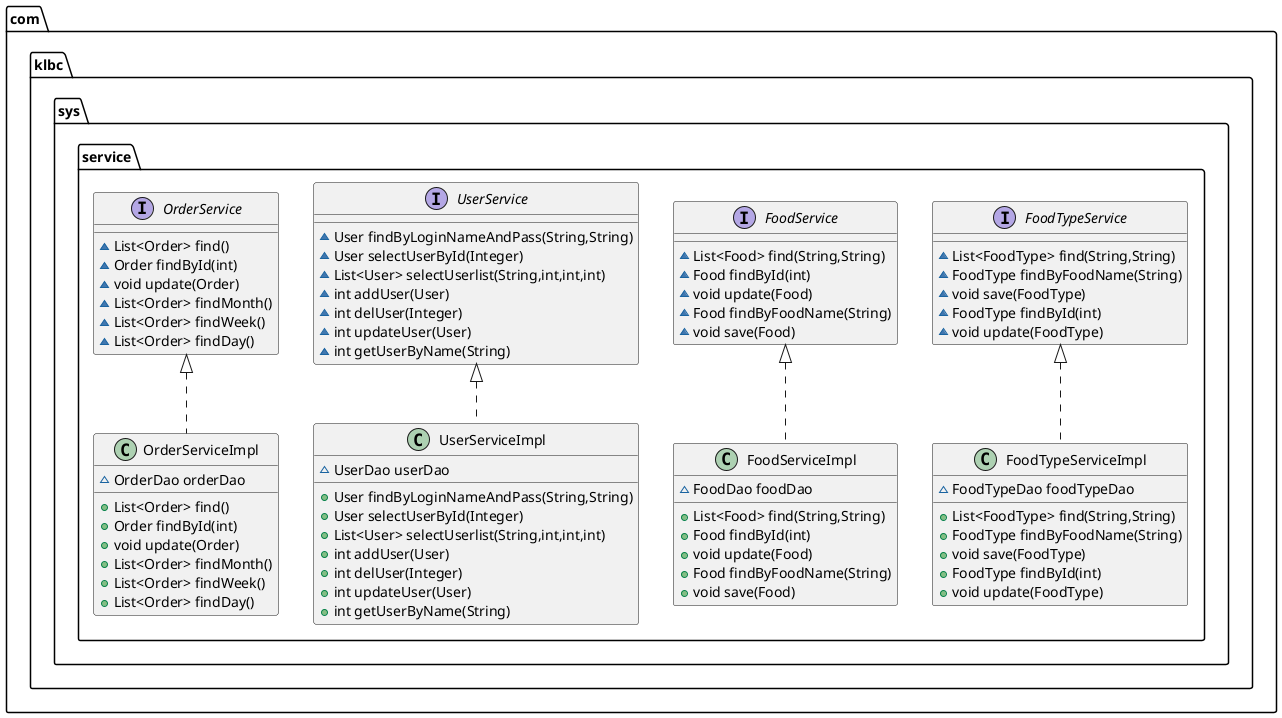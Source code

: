 @startuml
class com.klbc.sys.service.FoodServiceImpl {
~ FoodDao foodDao
+ List<Food> find(String,String)
+ Food findById(int)
+ void update(Food)
+ Food findByFoodName(String)
+ void save(Food)
}
class com.klbc.sys.service.UserServiceImpl {
~ UserDao userDao
+ User findByLoginNameAndPass(String,String)
+ User selectUserById(Integer)
+ List<User> selectUserlist(String,int,int,int)
+ int addUser(User)
+ int delUser(Integer)
+ int updateUser(User)
+ int getUserByName(String)
}
interface com.klbc.sys.service.FoodTypeService {
~ List<FoodType> find(String,String)
~ FoodType findByFoodName(String)
~ void save(FoodType)
~ FoodType findById(int)
~ void update(FoodType)
}
interface com.klbc.sys.service.FoodService {
~ List<Food> find(String,String)
~ Food findById(int)
~ void update(Food)
~ Food findByFoodName(String)
~ void save(Food)
}
interface com.klbc.sys.service.UserService {
~ User findByLoginNameAndPass(String,String)
~ User selectUserById(Integer)
~ List<User> selectUserlist(String,int,int,int)
~ int addUser(User)
~ int delUser(Integer)
~ int updateUser(User)
~ int getUserByName(String)
}
class com.klbc.sys.service.OrderServiceImpl {
~ OrderDao orderDao
+ List<Order> find()
+ Order findById(int)
+ void update(Order)
+ List<Order> findMonth()
+ List<Order> findWeek()
+ List<Order> findDay()
}
class com.klbc.sys.service.FoodTypeServiceImpl {
~ FoodTypeDao foodTypeDao
+ List<FoodType> find(String,String)
+ FoodType findByFoodName(String)
+ void save(FoodType)
+ FoodType findById(int)
+ void update(FoodType)
}
interface com.klbc.sys.service.OrderService {
~ List<Order> find()
~ Order findById(int)
~ void update(Order)
~ List<Order> findMonth()
~ List<Order> findWeek()
~ List<Order> findDay()
}


com.klbc.sys.service.FoodService <|.. com.klbc.sys.service.FoodServiceImpl
com.klbc.sys.service.UserService <|.. com.klbc.sys.service.UserServiceImpl
com.klbc.sys.service.OrderService <|.. com.klbc.sys.service.OrderServiceImpl
com.klbc.sys.service.FoodTypeService <|.. com.klbc.sys.service.FoodTypeServiceImpl
@enduml